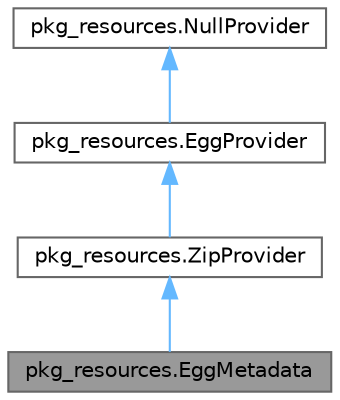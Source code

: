 digraph "pkg_resources.EggMetadata"
{
 // LATEX_PDF_SIZE
  bgcolor="transparent";
  edge [fontname=Helvetica,fontsize=10,labelfontname=Helvetica,labelfontsize=10];
  node [fontname=Helvetica,fontsize=10,shape=box,height=0.2,width=0.4];
  Node1 [id="Node000001",label="pkg_resources.EggMetadata",height=0.2,width=0.4,color="gray40", fillcolor="grey60", style="filled", fontcolor="black",tooltip=" "];
  Node2 -> Node1 [id="edge1_Node000001_Node000002",dir="back",color="steelblue1",style="solid",tooltip=" "];
  Node2 [id="Node000002",label="pkg_resources.ZipProvider",height=0.2,width=0.4,color="gray40", fillcolor="white", style="filled",URL="$classpkg__resources_1_1_zip_provider.html",tooltip=" "];
  Node3 -> Node2 [id="edge2_Node000002_Node000003",dir="back",color="steelblue1",style="solid",tooltip=" "];
  Node3 [id="Node000003",label="pkg_resources.EggProvider",height=0.2,width=0.4,color="gray40", fillcolor="white", style="filled",URL="$classpkg__resources_1_1_egg_provider.html",tooltip=" "];
  Node4 -> Node3 [id="edge3_Node000003_Node000004",dir="back",color="steelblue1",style="solid",tooltip=" "];
  Node4 [id="Node000004",label="pkg_resources.NullProvider",height=0.2,width=0.4,color="gray40", fillcolor="white", style="filled",URL="$classpkg__resources_1_1_null_provider.html",tooltip=" "];
}
